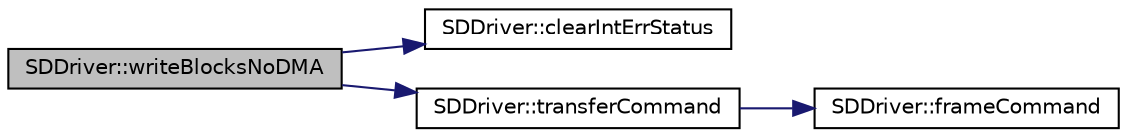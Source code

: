 digraph "SDDriver::writeBlocksNoDMA"
{
  edge [fontname="Helvetica",fontsize="10",labelfontname="Helvetica",labelfontsize="10"];
  node [fontname="Helvetica",fontsize="10",shape=record];
  rankdir="LR";
  Node97 [label="SDDriver::writeBlocksNoDMA",height=0.2,width=0.4,color="black", fillcolor="grey75", style="filled", fontcolor="black"];
  Node97 -> Node98 [color="midnightblue",fontsize="10",style="solid",fontname="Helvetica"];
  Node98 [label="SDDriver::clearIntErrStatus",height=0.2,width=0.4,color="black", fillcolor="white", style="filled",URL="$d1/dcf/class_s_d_driver.html#a6056c92a88e9f314ed4fc1f1386ac4d5"];
  Node97 -> Node99 [color="midnightblue",fontsize="10",style="solid",fontname="Helvetica"];
  Node99 [label="SDDriver::transferCommand",height=0.2,width=0.4,color="black", fillcolor="white", style="filled",URL="$d1/dcf/class_s_d_driver.html#a68294cf9d19996f6b1bd41c5a0ac82a6"];
  Node99 -> Node100 [color="midnightblue",fontsize="10",style="solid",fontname="Helvetica"];
  Node100 [label="SDDriver::frameCommand",height=0.2,width=0.4,color="black", fillcolor="white", style="filled",URL="$d1/dcf/class_s_d_driver.html#a7a6b575f771428477a23025ef6376673"];
}
